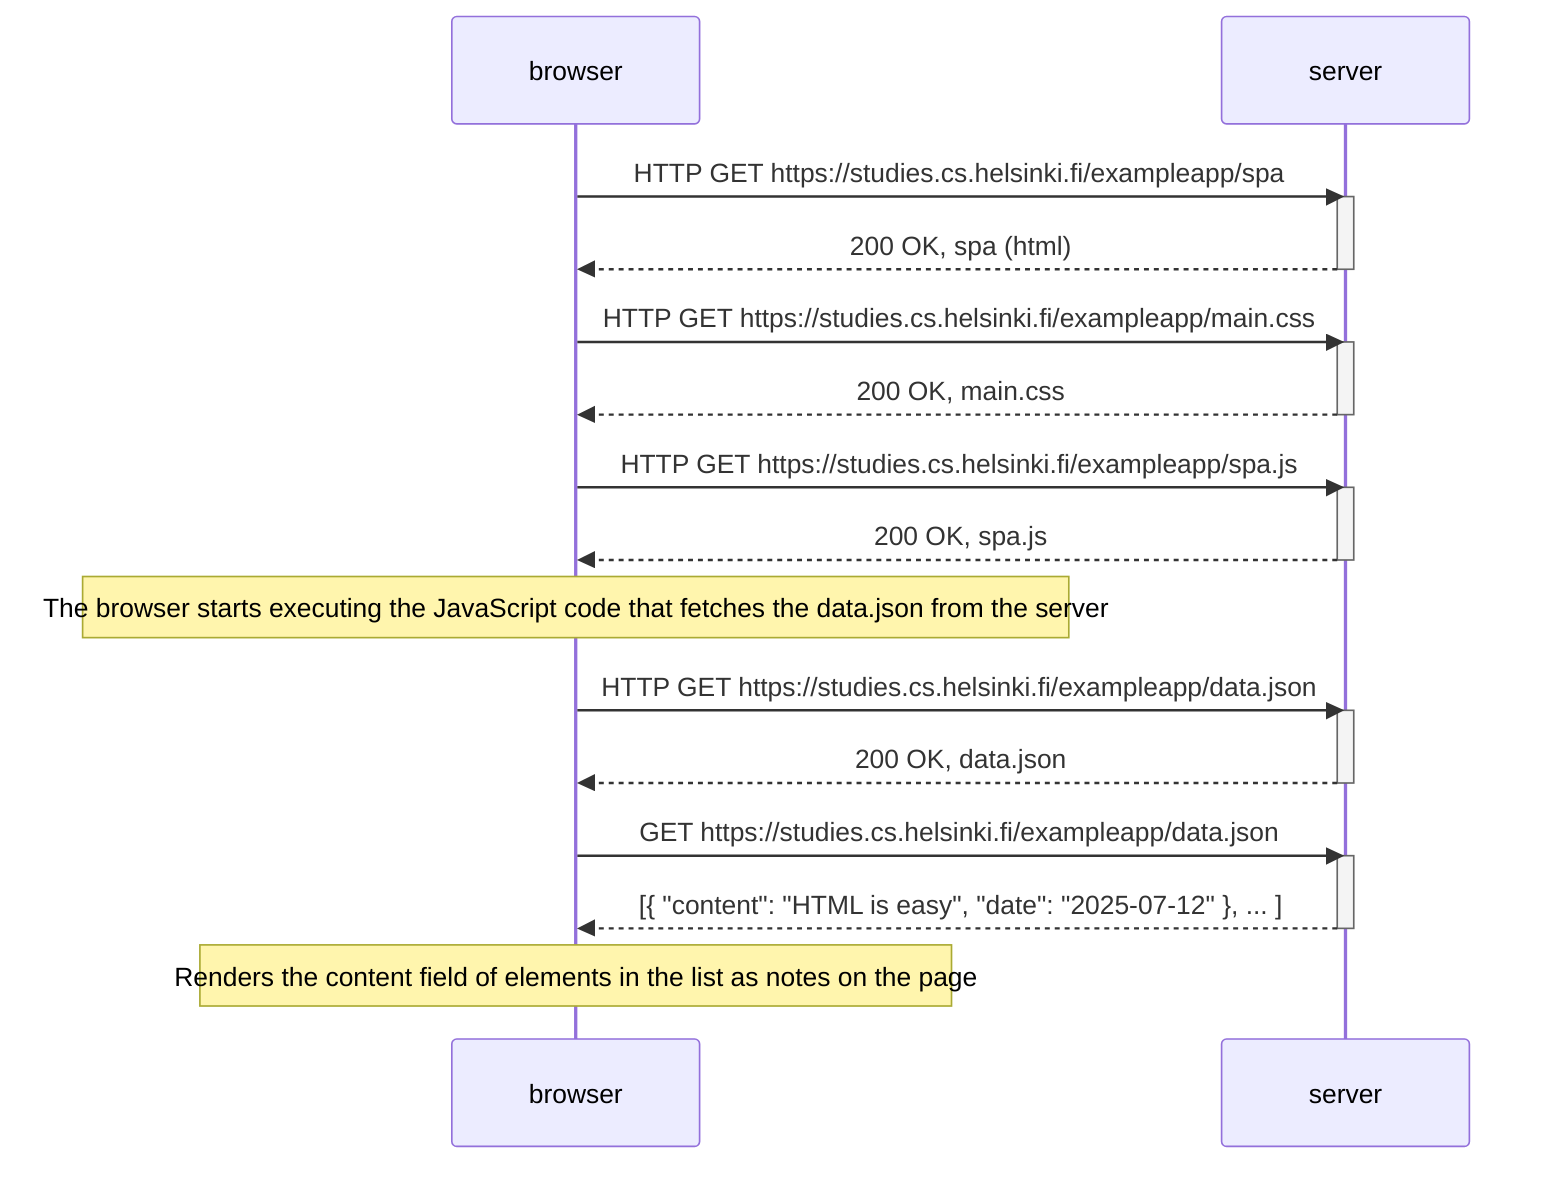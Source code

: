 sequenceDiagram
    participant browser
    participant server

    browser->>server: HTTP GET https://studies.cs.helsinki.fi/exampleapp/spa
    activate server
    server-->>browser: 200 OK, spa (html)
    deactivate server

    browser->>server: HTTP GET https://studies.cs.helsinki.fi/exampleapp/main.css
    activate server
    server-->>browser: 200 OK,  main.css
    deactivate server

    browser->>server: HTTP GET https://studies.cs.helsinki.fi/exampleapp/spa.js
    activate server
    server-->>browser: 200 OK, spa.js
    deactivate server

    Note over browser: The browser starts executing the JavaScript code that fetches the data.json from the server

    browser->>server: HTTP GET https://studies.cs.helsinki.fi/exampleapp/data.json
    activate server
    server-->>browser: 200 OK, data.json
    deactivate server



    browser->>server: GET https://studies.cs.helsinki.fi/exampleapp/data.json
    activate server
    server-->>browser: [{ "content": "HTML is easy", "date": "2025-07-12" }, ... ]
    deactivate server

    Note over browser: Renders the content field of elements in the list as notes on the page